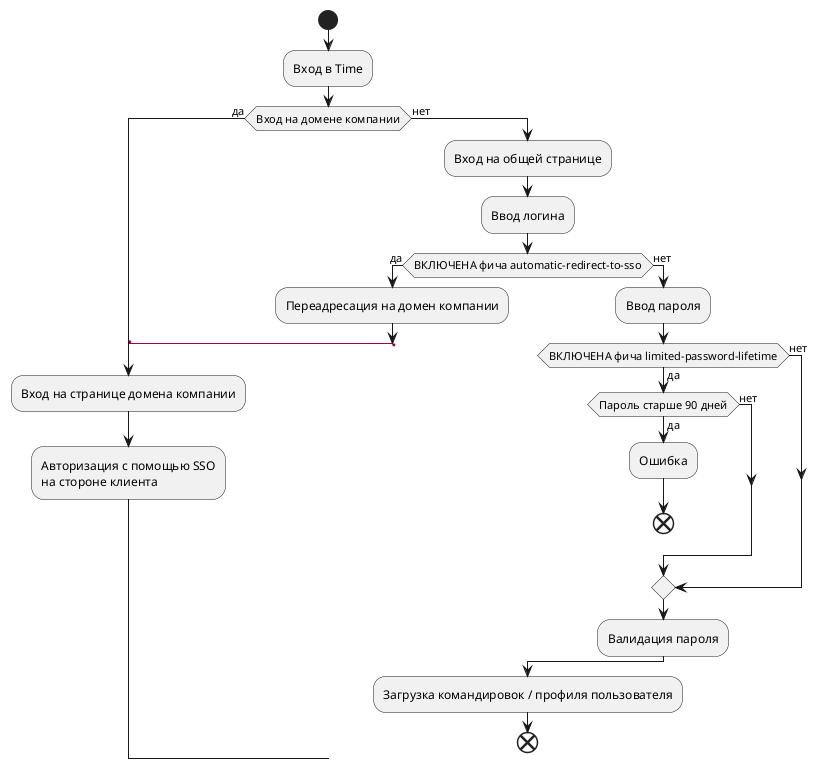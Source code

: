 @startuml
start
:Вход в Time;
if (Вход на домене компании) then (да)
    label sp_lab0
    label sp_lab1
    label sp_lab2
    label sp_lab3
    label sp_lab4
    label sp_lab5
    label sp_lab5
    label 123
    :Вход на странице домена компании;
    :Авторизация с помощью SSO
    на стороне клиента;
else (нет)
    :Вход на общей странице;
    :Ввод логина;
    if (ВКЛЮЧЕНА фича automatic-redirect-to-sso) then (да)
        :Переадресация на домен компании;
        goto 123
    else (нет)
        :Ввод пароля;
        if (ВКЛЮЧЕНА фича limited-password-lifetime) then (да)
            if (Пароль старше 90 дней) then (да)
                :Ошибка;
            end
            else (нет)
            endif
        else (нет)
    endif
    :Валидация пароля;
endif
:Загрузка командировок / профиля пользователя;
end
@enduml